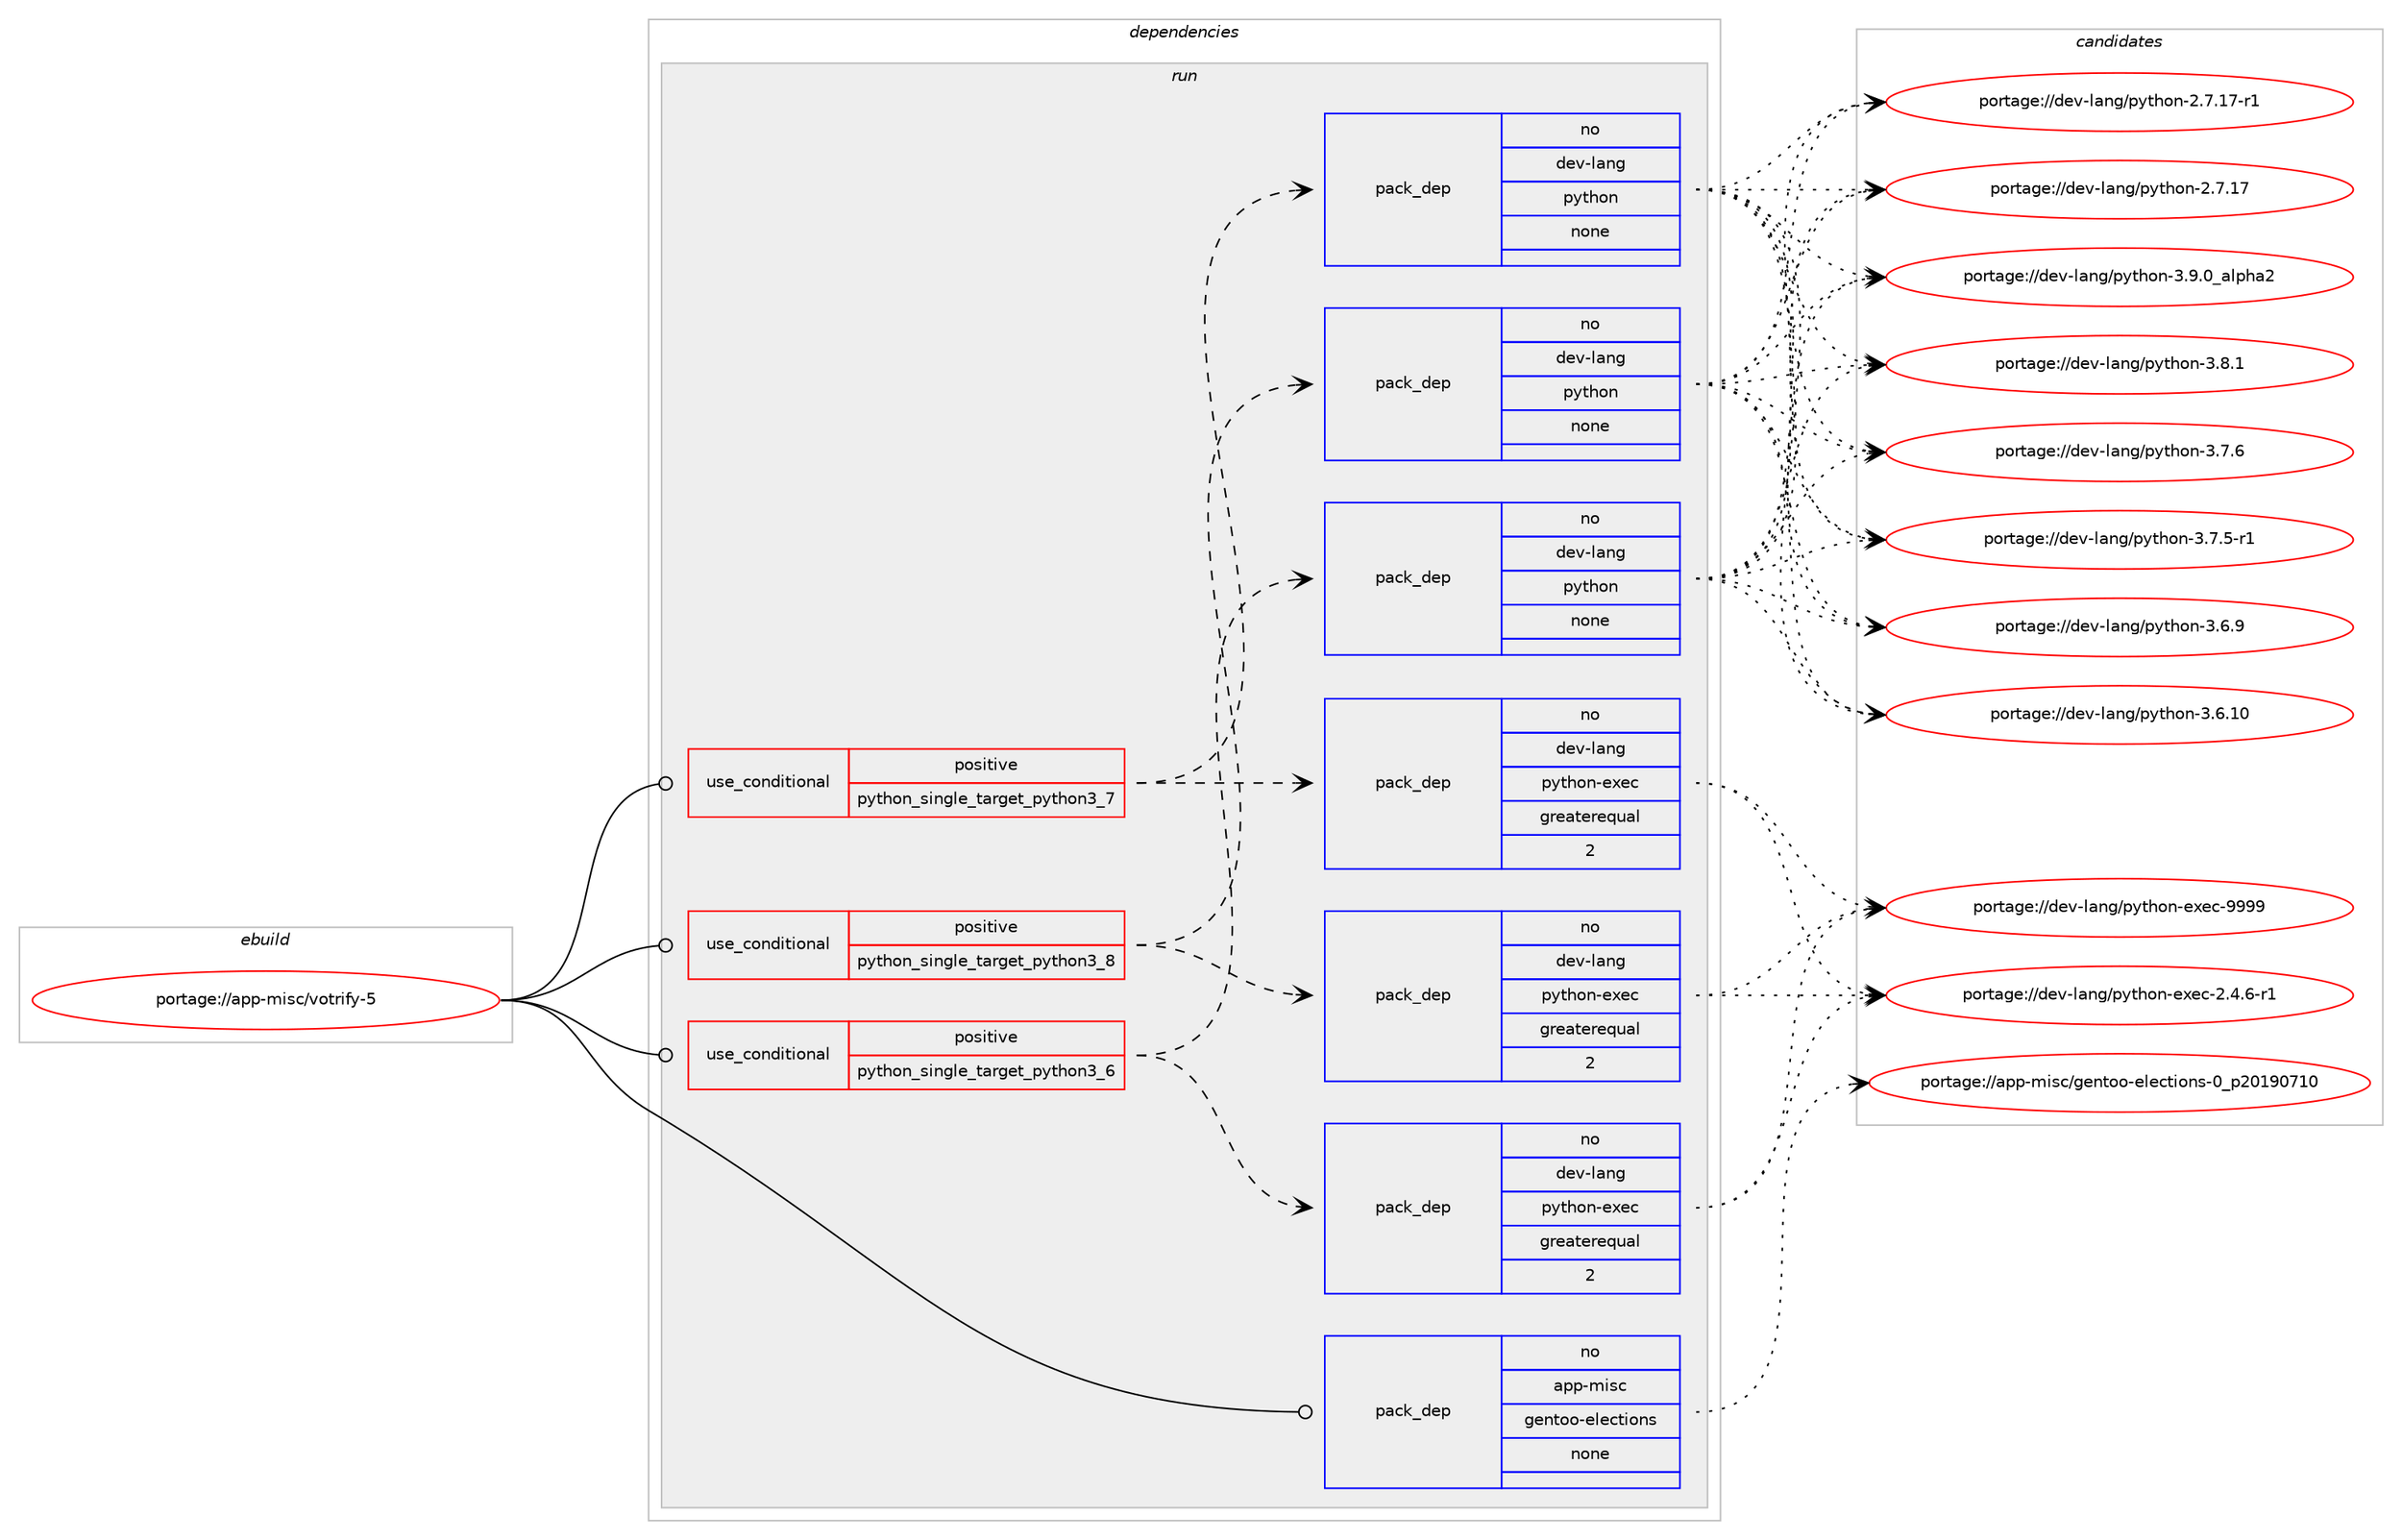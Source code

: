 digraph prolog {

# *************
# Graph options
# *************

newrank=true;
concentrate=true;
compound=true;
graph [rankdir=LR,fontname=Helvetica,fontsize=10,ranksep=1.5];#, ranksep=2.5, nodesep=0.2];
edge  [arrowhead=vee];
node  [fontname=Helvetica,fontsize=10];

# **********
# The ebuild
# **********

subgraph cluster_leftcol {
color=gray;
rank=same;
label=<<i>ebuild</i>>;
id [label="portage://app-misc/votrify-5", color=red, width=4, href="../app-misc/votrify-5.svg"];
}

# ****************
# The dependencies
# ****************

subgraph cluster_midcol {
color=gray;
label=<<i>dependencies</i>>;
subgraph cluster_compile {
fillcolor="#eeeeee";
style=filled;
label=<<i>compile</i>>;
}
subgraph cluster_compileandrun {
fillcolor="#eeeeee";
style=filled;
label=<<i>compile and run</i>>;
}
subgraph cluster_run {
fillcolor="#eeeeee";
style=filled;
label=<<i>run</i>>;
subgraph cond142642 {
dependency609072 [label=<<TABLE BORDER="0" CELLBORDER="1" CELLSPACING="0" CELLPADDING="4"><TR><TD ROWSPAN="3" CELLPADDING="10">use_conditional</TD></TR><TR><TD>positive</TD></TR><TR><TD>python_single_target_python3_6</TD></TR></TABLE>>, shape=none, color=red];
subgraph pack458285 {
dependency609073 [label=<<TABLE BORDER="0" CELLBORDER="1" CELLSPACING="0" CELLPADDING="4" WIDTH="220"><TR><TD ROWSPAN="6" CELLPADDING="30">pack_dep</TD></TR><TR><TD WIDTH="110">no</TD></TR><TR><TD>dev-lang</TD></TR><TR><TD>python</TD></TR><TR><TD>none</TD></TR><TR><TD></TD></TR></TABLE>>, shape=none, color=blue];
}
dependency609072:e -> dependency609073:w [weight=20,style="dashed",arrowhead="vee"];
subgraph pack458286 {
dependency609074 [label=<<TABLE BORDER="0" CELLBORDER="1" CELLSPACING="0" CELLPADDING="4" WIDTH="220"><TR><TD ROWSPAN="6" CELLPADDING="30">pack_dep</TD></TR><TR><TD WIDTH="110">no</TD></TR><TR><TD>dev-lang</TD></TR><TR><TD>python-exec</TD></TR><TR><TD>greaterequal</TD></TR><TR><TD>2</TD></TR></TABLE>>, shape=none, color=blue];
}
dependency609072:e -> dependency609074:w [weight=20,style="dashed",arrowhead="vee"];
}
id:e -> dependency609072:w [weight=20,style="solid",arrowhead="odot"];
subgraph cond142643 {
dependency609075 [label=<<TABLE BORDER="0" CELLBORDER="1" CELLSPACING="0" CELLPADDING="4"><TR><TD ROWSPAN="3" CELLPADDING="10">use_conditional</TD></TR><TR><TD>positive</TD></TR><TR><TD>python_single_target_python3_7</TD></TR></TABLE>>, shape=none, color=red];
subgraph pack458287 {
dependency609076 [label=<<TABLE BORDER="0" CELLBORDER="1" CELLSPACING="0" CELLPADDING="4" WIDTH="220"><TR><TD ROWSPAN="6" CELLPADDING="30">pack_dep</TD></TR><TR><TD WIDTH="110">no</TD></TR><TR><TD>dev-lang</TD></TR><TR><TD>python</TD></TR><TR><TD>none</TD></TR><TR><TD></TD></TR></TABLE>>, shape=none, color=blue];
}
dependency609075:e -> dependency609076:w [weight=20,style="dashed",arrowhead="vee"];
subgraph pack458288 {
dependency609077 [label=<<TABLE BORDER="0" CELLBORDER="1" CELLSPACING="0" CELLPADDING="4" WIDTH="220"><TR><TD ROWSPAN="6" CELLPADDING="30">pack_dep</TD></TR><TR><TD WIDTH="110">no</TD></TR><TR><TD>dev-lang</TD></TR><TR><TD>python-exec</TD></TR><TR><TD>greaterequal</TD></TR><TR><TD>2</TD></TR></TABLE>>, shape=none, color=blue];
}
dependency609075:e -> dependency609077:w [weight=20,style="dashed",arrowhead="vee"];
}
id:e -> dependency609075:w [weight=20,style="solid",arrowhead="odot"];
subgraph cond142644 {
dependency609078 [label=<<TABLE BORDER="0" CELLBORDER="1" CELLSPACING="0" CELLPADDING="4"><TR><TD ROWSPAN="3" CELLPADDING="10">use_conditional</TD></TR><TR><TD>positive</TD></TR><TR><TD>python_single_target_python3_8</TD></TR></TABLE>>, shape=none, color=red];
subgraph pack458289 {
dependency609079 [label=<<TABLE BORDER="0" CELLBORDER="1" CELLSPACING="0" CELLPADDING="4" WIDTH="220"><TR><TD ROWSPAN="6" CELLPADDING="30">pack_dep</TD></TR><TR><TD WIDTH="110">no</TD></TR><TR><TD>dev-lang</TD></TR><TR><TD>python</TD></TR><TR><TD>none</TD></TR><TR><TD></TD></TR></TABLE>>, shape=none, color=blue];
}
dependency609078:e -> dependency609079:w [weight=20,style="dashed",arrowhead="vee"];
subgraph pack458290 {
dependency609080 [label=<<TABLE BORDER="0" CELLBORDER="1" CELLSPACING="0" CELLPADDING="4" WIDTH="220"><TR><TD ROWSPAN="6" CELLPADDING="30">pack_dep</TD></TR><TR><TD WIDTH="110">no</TD></TR><TR><TD>dev-lang</TD></TR><TR><TD>python-exec</TD></TR><TR><TD>greaterequal</TD></TR><TR><TD>2</TD></TR></TABLE>>, shape=none, color=blue];
}
dependency609078:e -> dependency609080:w [weight=20,style="dashed",arrowhead="vee"];
}
id:e -> dependency609078:w [weight=20,style="solid",arrowhead="odot"];
subgraph pack458291 {
dependency609081 [label=<<TABLE BORDER="0" CELLBORDER="1" CELLSPACING="0" CELLPADDING="4" WIDTH="220"><TR><TD ROWSPAN="6" CELLPADDING="30">pack_dep</TD></TR><TR><TD WIDTH="110">no</TD></TR><TR><TD>app-misc</TD></TR><TR><TD>gentoo-elections</TD></TR><TR><TD>none</TD></TR><TR><TD></TD></TR></TABLE>>, shape=none, color=blue];
}
id:e -> dependency609081:w [weight=20,style="solid",arrowhead="odot"];
}
}

# **************
# The candidates
# **************

subgraph cluster_choices {
rank=same;
color=gray;
label=<<i>candidates</i>>;

subgraph choice458285 {
color=black;
nodesep=1;
choice10010111845108971101034711212111610411111045514657464895971081121049750 [label="portage://dev-lang/python-3.9.0_alpha2", color=red, width=4,href="../dev-lang/python-3.9.0_alpha2.svg"];
choice100101118451089711010347112121116104111110455146564649 [label="portage://dev-lang/python-3.8.1", color=red, width=4,href="../dev-lang/python-3.8.1.svg"];
choice100101118451089711010347112121116104111110455146554654 [label="portage://dev-lang/python-3.7.6", color=red, width=4,href="../dev-lang/python-3.7.6.svg"];
choice1001011184510897110103471121211161041111104551465546534511449 [label="portage://dev-lang/python-3.7.5-r1", color=red, width=4,href="../dev-lang/python-3.7.5-r1.svg"];
choice100101118451089711010347112121116104111110455146544657 [label="portage://dev-lang/python-3.6.9", color=red, width=4,href="../dev-lang/python-3.6.9.svg"];
choice10010111845108971101034711212111610411111045514654464948 [label="portage://dev-lang/python-3.6.10", color=red, width=4,href="../dev-lang/python-3.6.10.svg"];
choice100101118451089711010347112121116104111110455046554649554511449 [label="portage://dev-lang/python-2.7.17-r1", color=red, width=4,href="../dev-lang/python-2.7.17-r1.svg"];
choice10010111845108971101034711212111610411111045504655464955 [label="portage://dev-lang/python-2.7.17", color=red, width=4,href="../dev-lang/python-2.7.17.svg"];
dependency609073:e -> choice10010111845108971101034711212111610411111045514657464895971081121049750:w [style=dotted,weight="100"];
dependency609073:e -> choice100101118451089711010347112121116104111110455146564649:w [style=dotted,weight="100"];
dependency609073:e -> choice100101118451089711010347112121116104111110455146554654:w [style=dotted,weight="100"];
dependency609073:e -> choice1001011184510897110103471121211161041111104551465546534511449:w [style=dotted,weight="100"];
dependency609073:e -> choice100101118451089711010347112121116104111110455146544657:w [style=dotted,weight="100"];
dependency609073:e -> choice10010111845108971101034711212111610411111045514654464948:w [style=dotted,weight="100"];
dependency609073:e -> choice100101118451089711010347112121116104111110455046554649554511449:w [style=dotted,weight="100"];
dependency609073:e -> choice10010111845108971101034711212111610411111045504655464955:w [style=dotted,weight="100"];
}
subgraph choice458286 {
color=black;
nodesep=1;
choice10010111845108971101034711212111610411111045101120101994557575757 [label="portage://dev-lang/python-exec-9999", color=red, width=4,href="../dev-lang/python-exec-9999.svg"];
choice10010111845108971101034711212111610411111045101120101994550465246544511449 [label="portage://dev-lang/python-exec-2.4.6-r1", color=red, width=4,href="../dev-lang/python-exec-2.4.6-r1.svg"];
dependency609074:e -> choice10010111845108971101034711212111610411111045101120101994557575757:w [style=dotted,weight="100"];
dependency609074:e -> choice10010111845108971101034711212111610411111045101120101994550465246544511449:w [style=dotted,weight="100"];
}
subgraph choice458287 {
color=black;
nodesep=1;
choice10010111845108971101034711212111610411111045514657464895971081121049750 [label="portage://dev-lang/python-3.9.0_alpha2", color=red, width=4,href="../dev-lang/python-3.9.0_alpha2.svg"];
choice100101118451089711010347112121116104111110455146564649 [label="portage://dev-lang/python-3.8.1", color=red, width=4,href="../dev-lang/python-3.8.1.svg"];
choice100101118451089711010347112121116104111110455146554654 [label="portage://dev-lang/python-3.7.6", color=red, width=4,href="../dev-lang/python-3.7.6.svg"];
choice1001011184510897110103471121211161041111104551465546534511449 [label="portage://dev-lang/python-3.7.5-r1", color=red, width=4,href="../dev-lang/python-3.7.5-r1.svg"];
choice100101118451089711010347112121116104111110455146544657 [label="portage://dev-lang/python-3.6.9", color=red, width=4,href="../dev-lang/python-3.6.9.svg"];
choice10010111845108971101034711212111610411111045514654464948 [label="portage://dev-lang/python-3.6.10", color=red, width=4,href="../dev-lang/python-3.6.10.svg"];
choice100101118451089711010347112121116104111110455046554649554511449 [label="portage://dev-lang/python-2.7.17-r1", color=red, width=4,href="../dev-lang/python-2.7.17-r1.svg"];
choice10010111845108971101034711212111610411111045504655464955 [label="portage://dev-lang/python-2.7.17", color=red, width=4,href="../dev-lang/python-2.7.17.svg"];
dependency609076:e -> choice10010111845108971101034711212111610411111045514657464895971081121049750:w [style=dotted,weight="100"];
dependency609076:e -> choice100101118451089711010347112121116104111110455146564649:w [style=dotted,weight="100"];
dependency609076:e -> choice100101118451089711010347112121116104111110455146554654:w [style=dotted,weight="100"];
dependency609076:e -> choice1001011184510897110103471121211161041111104551465546534511449:w [style=dotted,weight="100"];
dependency609076:e -> choice100101118451089711010347112121116104111110455146544657:w [style=dotted,weight="100"];
dependency609076:e -> choice10010111845108971101034711212111610411111045514654464948:w [style=dotted,weight="100"];
dependency609076:e -> choice100101118451089711010347112121116104111110455046554649554511449:w [style=dotted,weight="100"];
dependency609076:e -> choice10010111845108971101034711212111610411111045504655464955:w [style=dotted,weight="100"];
}
subgraph choice458288 {
color=black;
nodesep=1;
choice10010111845108971101034711212111610411111045101120101994557575757 [label="portage://dev-lang/python-exec-9999", color=red, width=4,href="../dev-lang/python-exec-9999.svg"];
choice10010111845108971101034711212111610411111045101120101994550465246544511449 [label="portage://dev-lang/python-exec-2.4.6-r1", color=red, width=4,href="../dev-lang/python-exec-2.4.6-r1.svg"];
dependency609077:e -> choice10010111845108971101034711212111610411111045101120101994557575757:w [style=dotted,weight="100"];
dependency609077:e -> choice10010111845108971101034711212111610411111045101120101994550465246544511449:w [style=dotted,weight="100"];
}
subgraph choice458289 {
color=black;
nodesep=1;
choice10010111845108971101034711212111610411111045514657464895971081121049750 [label="portage://dev-lang/python-3.9.0_alpha2", color=red, width=4,href="../dev-lang/python-3.9.0_alpha2.svg"];
choice100101118451089711010347112121116104111110455146564649 [label="portage://dev-lang/python-3.8.1", color=red, width=4,href="../dev-lang/python-3.8.1.svg"];
choice100101118451089711010347112121116104111110455146554654 [label="portage://dev-lang/python-3.7.6", color=red, width=4,href="../dev-lang/python-3.7.6.svg"];
choice1001011184510897110103471121211161041111104551465546534511449 [label="portage://dev-lang/python-3.7.5-r1", color=red, width=4,href="../dev-lang/python-3.7.5-r1.svg"];
choice100101118451089711010347112121116104111110455146544657 [label="portage://dev-lang/python-3.6.9", color=red, width=4,href="../dev-lang/python-3.6.9.svg"];
choice10010111845108971101034711212111610411111045514654464948 [label="portage://dev-lang/python-3.6.10", color=red, width=4,href="../dev-lang/python-3.6.10.svg"];
choice100101118451089711010347112121116104111110455046554649554511449 [label="portage://dev-lang/python-2.7.17-r1", color=red, width=4,href="../dev-lang/python-2.7.17-r1.svg"];
choice10010111845108971101034711212111610411111045504655464955 [label="portage://dev-lang/python-2.7.17", color=red, width=4,href="../dev-lang/python-2.7.17.svg"];
dependency609079:e -> choice10010111845108971101034711212111610411111045514657464895971081121049750:w [style=dotted,weight="100"];
dependency609079:e -> choice100101118451089711010347112121116104111110455146564649:w [style=dotted,weight="100"];
dependency609079:e -> choice100101118451089711010347112121116104111110455146554654:w [style=dotted,weight="100"];
dependency609079:e -> choice1001011184510897110103471121211161041111104551465546534511449:w [style=dotted,weight="100"];
dependency609079:e -> choice100101118451089711010347112121116104111110455146544657:w [style=dotted,weight="100"];
dependency609079:e -> choice10010111845108971101034711212111610411111045514654464948:w [style=dotted,weight="100"];
dependency609079:e -> choice100101118451089711010347112121116104111110455046554649554511449:w [style=dotted,weight="100"];
dependency609079:e -> choice10010111845108971101034711212111610411111045504655464955:w [style=dotted,weight="100"];
}
subgraph choice458290 {
color=black;
nodesep=1;
choice10010111845108971101034711212111610411111045101120101994557575757 [label="portage://dev-lang/python-exec-9999", color=red, width=4,href="../dev-lang/python-exec-9999.svg"];
choice10010111845108971101034711212111610411111045101120101994550465246544511449 [label="portage://dev-lang/python-exec-2.4.6-r1", color=red, width=4,href="../dev-lang/python-exec-2.4.6-r1.svg"];
dependency609080:e -> choice10010111845108971101034711212111610411111045101120101994557575757:w [style=dotted,weight="100"];
dependency609080:e -> choice10010111845108971101034711212111610411111045101120101994550465246544511449:w [style=dotted,weight="100"];
}
subgraph choice458291 {
color=black;
nodesep=1;
choice9711211245109105115994710310111011611111145101108101991161051111101154548951125048495748554948 [label="portage://app-misc/gentoo-elections-0_p20190710", color=red, width=4,href="../app-misc/gentoo-elections-0_p20190710.svg"];
dependency609081:e -> choice9711211245109105115994710310111011611111145101108101991161051111101154548951125048495748554948:w [style=dotted,weight="100"];
}
}

}
